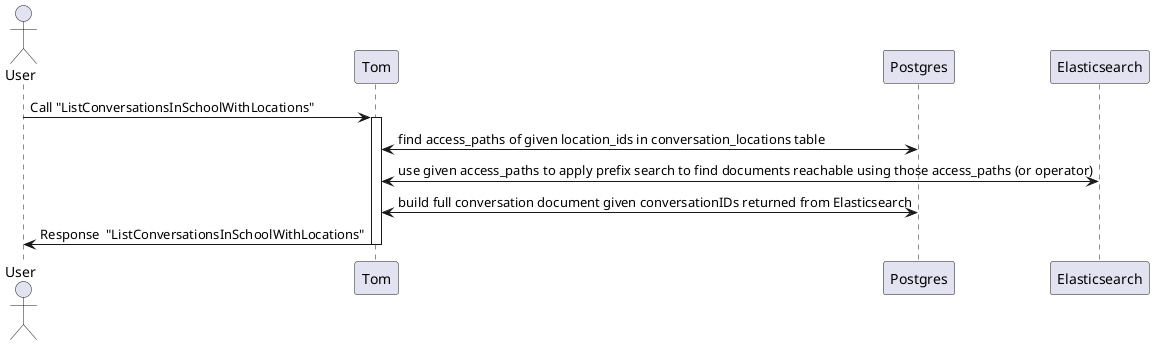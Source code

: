@startuml communication_simplified
hide circle

actor User as User order 10
participant Postgres as Postgres order 30
participant Tom as Tom order 20
participant Elasticsearch as Elasticsearch order 40
User -> Tom:  Call "ListConversationsInSchoolWithLocations"
activate Tom
Tom <-> Postgres: find access_paths of given location_ids in conversation_locations table
Tom <-> Elasticsearch: use given access_paths to apply prefix search to find documents reachable using those access_paths (or operator)
Tom <-> Postgres: build full conversation document given conversationIDs returned from Elasticsearch 
Tom -> User: Response  "ListConversationsInSchoolWithLocations"
deactivate Tom
@enduml